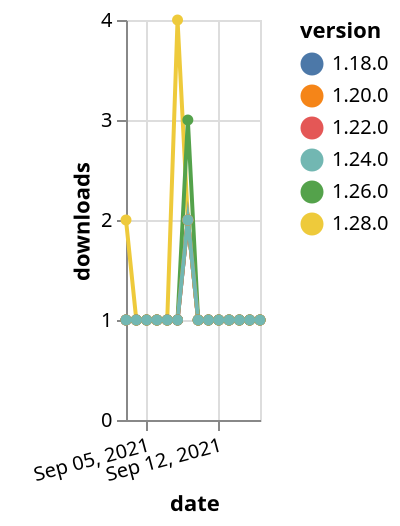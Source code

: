 {"$schema": "https://vega.github.io/schema/vega-lite/v5.json", "description": "A simple bar chart with embedded data.", "data": {"values": [{"date": "2021-09-03", "total": 227, "delta": 1, "version": "1.18.0"}, {"date": "2021-09-04", "total": 228, "delta": 1, "version": "1.18.0"}, {"date": "2021-09-05", "total": 229, "delta": 1, "version": "1.18.0"}, {"date": "2021-09-06", "total": 230, "delta": 1, "version": "1.18.0"}, {"date": "2021-09-07", "total": 231, "delta": 1, "version": "1.18.0"}, {"date": "2021-09-08", "total": 232, "delta": 1, "version": "1.18.0"}, {"date": "2021-09-09", "total": 234, "delta": 2, "version": "1.18.0"}, {"date": "2021-09-10", "total": 235, "delta": 1, "version": "1.18.0"}, {"date": "2021-09-11", "total": 236, "delta": 1, "version": "1.18.0"}, {"date": "2021-09-12", "total": 237, "delta": 1, "version": "1.18.0"}, {"date": "2021-09-13", "total": 238, "delta": 1, "version": "1.18.0"}, {"date": "2021-09-14", "total": 239, "delta": 1, "version": "1.18.0"}, {"date": "2021-09-15", "total": 240, "delta": 1, "version": "1.18.0"}, {"date": "2021-09-16", "total": 241, "delta": 1, "version": "1.18.0"}, {"date": "2021-09-03", "total": 175, "delta": 1, "version": "1.22.0"}, {"date": "2021-09-04", "total": 176, "delta": 1, "version": "1.22.0"}, {"date": "2021-09-05", "total": 177, "delta": 1, "version": "1.22.0"}, {"date": "2021-09-06", "total": 178, "delta": 1, "version": "1.22.0"}, {"date": "2021-09-07", "total": 179, "delta": 1, "version": "1.22.0"}, {"date": "2021-09-08", "total": 180, "delta": 1, "version": "1.22.0"}, {"date": "2021-09-09", "total": 182, "delta": 2, "version": "1.22.0"}, {"date": "2021-09-10", "total": 183, "delta": 1, "version": "1.22.0"}, {"date": "2021-09-11", "total": 184, "delta": 1, "version": "1.22.0"}, {"date": "2021-09-12", "total": 185, "delta": 1, "version": "1.22.0"}, {"date": "2021-09-13", "total": 186, "delta": 1, "version": "1.22.0"}, {"date": "2021-09-14", "total": 187, "delta": 1, "version": "1.22.0"}, {"date": "2021-09-15", "total": 188, "delta": 1, "version": "1.22.0"}, {"date": "2021-09-16", "total": 189, "delta": 1, "version": "1.22.0"}, {"date": "2021-09-03", "total": 119, "delta": 2, "version": "1.28.0"}, {"date": "2021-09-04", "total": 120, "delta": 1, "version": "1.28.0"}, {"date": "2021-09-05", "total": 121, "delta": 1, "version": "1.28.0"}, {"date": "2021-09-06", "total": 122, "delta": 1, "version": "1.28.0"}, {"date": "2021-09-07", "total": 123, "delta": 1, "version": "1.28.0"}, {"date": "2021-09-08", "total": 127, "delta": 4, "version": "1.28.0"}, {"date": "2021-09-09", "total": 129, "delta": 2, "version": "1.28.0"}, {"date": "2021-09-10", "total": 130, "delta": 1, "version": "1.28.0"}, {"date": "2021-09-11", "total": 131, "delta": 1, "version": "1.28.0"}, {"date": "2021-09-12", "total": 132, "delta": 1, "version": "1.28.0"}, {"date": "2021-09-13", "total": 133, "delta": 1, "version": "1.28.0"}, {"date": "2021-09-14", "total": 134, "delta": 1, "version": "1.28.0"}, {"date": "2021-09-15", "total": 135, "delta": 1, "version": "1.28.0"}, {"date": "2021-09-16", "total": 136, "delta": 1, "version": "1.28.0"}, {"date": "2021-09-03", "total": 180, "delta": 1, "version": "1.26.0"}, {"date": "2021-09-04", "total": 181, "delta": 1, "version": "1.26.0"}, {"date": "2021-09-05", "total": 182, "delta": 1, "version": "1.26.0"}, {"date": "2021-09-06", "total": 183, "delta": 1, "version": "1.26.0"}, {"date": "2021-09-07", "total": 184, "delta": 1, "version": "1.26.0"}, {"date": "2021-09-08", "total": 185, "delta": 1, "version": "1.26.0"}, {"date": "2021-09-09", "total": 188, "delta": 3, "version": "1.26.0"}, {"date": "2021-09-10", "total": 189, "delta": 1, "version": "1.26.0"}, {"date": "2021-09-11", "total": 190, "delta": 1, "version": "1.26.0"}, {"date": "2021-09-12", "total": 191, "delta": 1, "version": "1.26.0"}, {"date": "2021-09-13", "total": 192, "delta": 1, "version": "1.26.0"}, {"date": "2021-09-14", "total": 193, "delta": 1, "version": "1.26.0"}, {"date": "2021-09-15", "total": 194, "delta": 1, "version": "1.26.0"}, {"date": "2021-09-16", "total": 195, "delta": 1, "version": "1.26.0"}, {"date": "2021-09-03", "total": 172, "delta": 1, "version": "1.20.0"}, {"date": "2021-09-04", "total": 173, "delta": 1, "version": "1.20.0"}, {"date": "2021-09-05", "total": 174, "delta": 1, "version": "1.20.0"}, {"date": "2021-09-06", "total": 175, "delta": 1, "version": "1.20.0"}, {"date": "2021-09-07", "total": 176, "delta": 1, "version": "1.20.0"}, {"date": "2021-09-08", "total": 177, "delta": 1, "version": "1.20.0"}, {"date": "2021-09-09", "total": 179, "delta": 2, "version": "1.20.0"}, {"date": "2021-09-10", "total": 180, "delta": 1, "version": "1.20.0"}, {"date": "2021-09-11", "total": 181, "delta": 1, "version": "1.20.0"}, {"date": "2021-09-12", "total": 182, "delta": 1, "version": "1.20.0"}, {"date": "2021-09-13", "total": 183, "delta": 1, "version": "1.20.0"}, {"date": "2021-09-14", "total": 184, "delta": 1, "version": "1.20.0"}, {"date": "2021-09-15", "total": 185, "delta": 1, "version": "1.20.0"}, {"date": "2021-09-16", "total": 186, "delta": 1, "version": "1.20.0"}, {"date": "2021-09-03", "total": 164, "delta": 1, "version": "1.24.0"}, {"date": "2021-09-04", "total": 165, "delta": 1, "version": "1.24.0"}, {"date": "2021-09-05", "total": 166, "delta": 1, "version": "1.24.0"}, {"date": "2021-09-06", "total": 167, "delta": 1, "version": "1.24.0"}, {"date": "2021-09-07", "total": 168, "delta": 1, "version": "1.24.0"}, {"date": "2021-09-08", "total": 169, "delta": 1, "version": "1.24.0"}, {"date": "2021-09-09", "total": 171, "delta": 2, "version": "1.24.0"}, {"date": "2021-09-10", "total": 172, "delta": 1, "version": "1.24.0"}, {"date": "2021-09-11", "total": 173, "delta": 1, "version": "1.24.0"}, {"date": "2021-09-12", "total": 174, "delta": 1, "version": "1.24.0"}, {"date": "2021-09-13", "total": 175, "delta": 1, "version": "1.24.0"}, {"date": "2021-09-14", "total": 176, "delta": 1, "version": "1.24.0"}, {"date": "2021-09-15", "total": 177, "delta": 1, "version": "1.24.0"}, {"date": "2021-09-16", "total": 178, "delta": 1, "version": "1.24.0"}]}, "width": "container", "mark": {"type": "line", "point": {"filled": true}}, "encoding": {"x": {"field": "date", "type": "temporal", "timeUnit": "yearmonthdate", "title": "date", "axis": {"labelAngle": -15}}, "y": {"field": "delta", "type": "quantitative", "title": "downloads"}, "color": {"field": "version", "type": "nominal"}, "tooltip": {"field": "delta"}}}